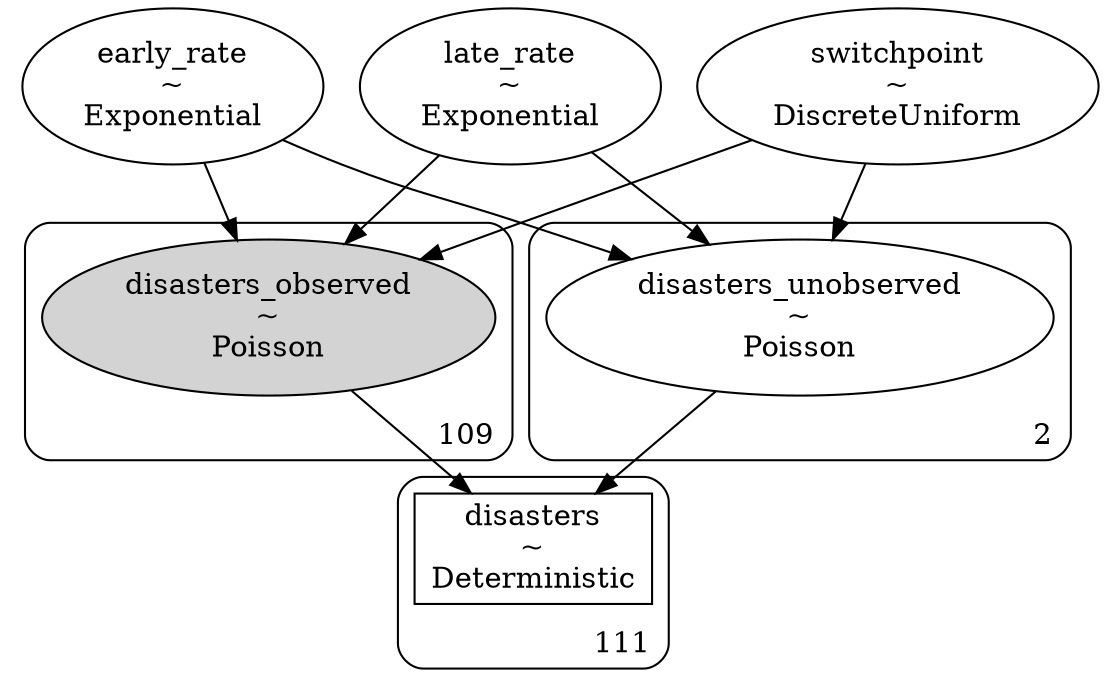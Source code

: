 digraph {
	switchpoint [label="switchpoint
~
DiscreteUniform" shape=ellipse]
	early_rate [label="early_rate
~
Exponential" shape=ellipse]
	late_rate [label="late_rate
~
Exponential" shape=ellipse]
	subgraph cluster109 {
		disasters_observed [label="disasters_observed
~
Poisson" shape=ellipse style=filled]
		label=109 labeljust=r labelloc=b style=rounded
	}
	subgraph cluster2 {
		disasters_unobserved [label="disasters_unobserved
~
Poisson" shape=ellipse]
		label=2 labeljust=r labelloc=b style=rounded
	}
	subgraph cluster111 {
		disasters [label="disasters
~
Deterministic" shape=box]
		label=111 labeljust=r labelloc=b style=rounded
	}
	switchpoint -> disasters_observed
	early_rate -> disasters_observed
	late_rate -> disasters_observed
	switchpoint -> disasters_unobserved
	early_rate -> disasters_unobserved
	late_rate -> disasters_unobserved
	disasters_observed -> disasters
	disasters_unobserved -> disasters
}
